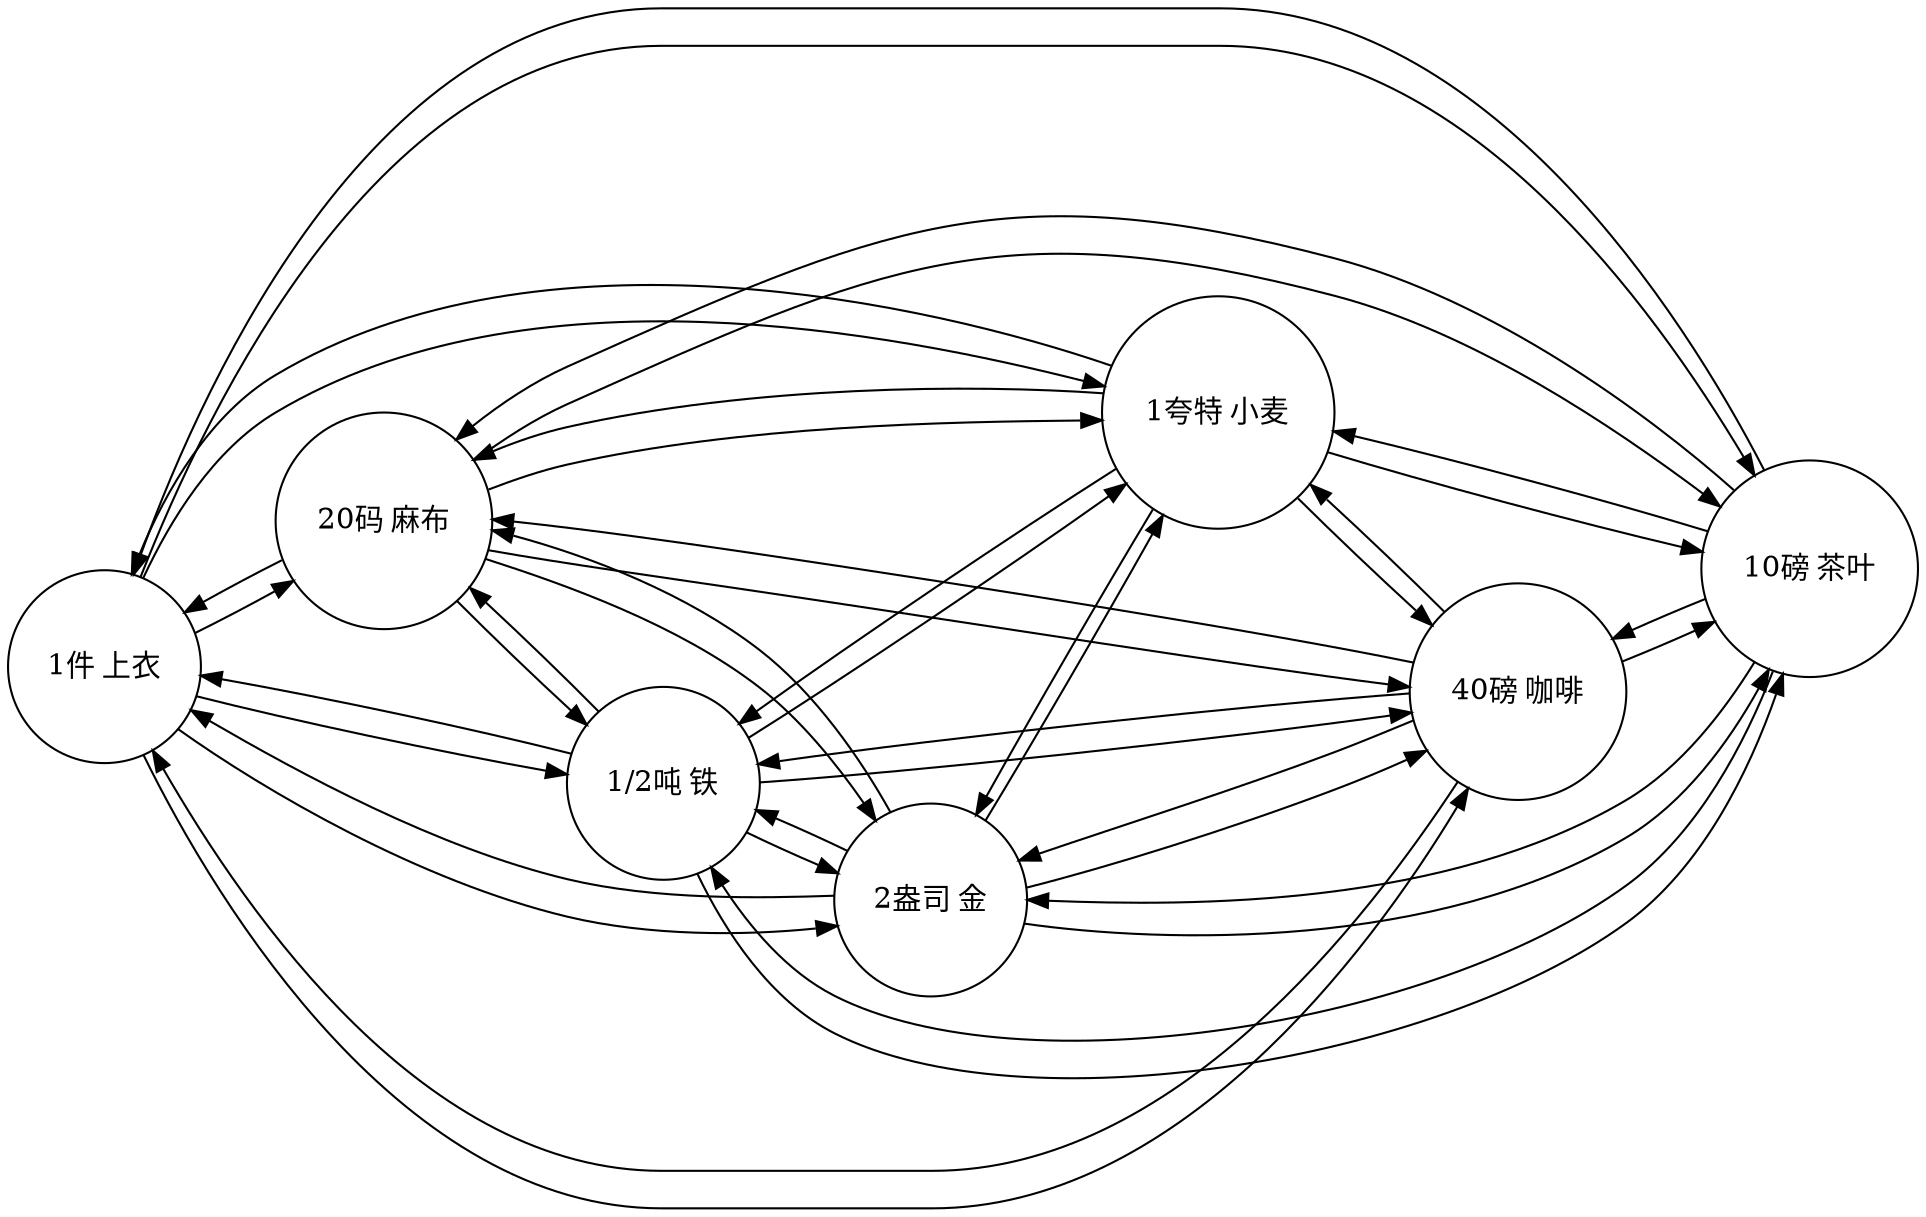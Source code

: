 digraph 价值形式理论 {
    rankdir=LR;
    node [shape=circle];
    "1件 上衣" -> "20码 麻布";
    "1件 上衣" -> "10磅 茶叶";
    "1件 上衣" -> "40磅 咖啡";
    "1件 上衣" -> "1夸特 小麦";
    "1件 上衣" -> "2盎司 金";
    "1件 上衣" -> "1/2吨 铁";
    "40磅 咖啡" -> "1件 上衣";
    "40磅 咖啡" -> "20码 麻布";
    "40磅 咖啡" -> "10磅 茶叶";
    "40磅 咖啡" -> "1夸特 小麦";
    "40磅 咖啡" -> "2盎司 金";
    "40磅 咖啡" -> "1/2吨 铁";
    "1夸特 小麦" -> "1件 上衣";
    "1夸特 小麦" -> "20码 麻布";
    "1夸特 小麦" -> "10磅 茶叶";
    "1夸特 小麦" -> "40磅 咖啡";
    "1夸特 小麦" -> "2盎司 金";
    "1夸特 小麦" -> "1/2吨 铁";
    "10磅 茶叶" -> "1件 上衣";
    "10磅 茶叶" -> "20码 麻布";
    "10磅 茶叶" -> "40磅 咖啡";
    "10磅 茶叶" -> "1夸特 小麦";
    "10磅 茶叶" -> "2盎司 金";
    "10磅 茶叶" -> "1/2吨 铁";
    "2盎司 金" -> "1件 上衣";
    "2盎司 金" -> "20码 麻布";
    "2盎司 金" -> "10磅 茶叶";
    "2盎司 金" -> "40磅 咖啡";
    "2盎司 金" -> "1夸特 小麦";
    "2盎司 金" -> "1/2吨 铁";
    "1/2吨 铁" -> "1件 上衣";
    "1/2吨 铁" -> "20码 麻布";
    "1/2吨 铁" -> "10磅 茶叶";
    "1/2吨 铁" -> "40磅 咖啡";
    "1/2吨 铁" -> "1夸特 小麦";
    "1/2吨 铁" -> "2盎司 金";
    "20码 麻布" -> "1件 上衣";
    "20码 麻布" -> "10磅 茶叶";
    "20码 麻布" -> "40磅 咖啡";
    "20码 麻布" -> "1夸特 小麦";
    "20码 麻布" -> "2盎司 金";
    "20码 麻布" -> "1/2吨 铁";
}
